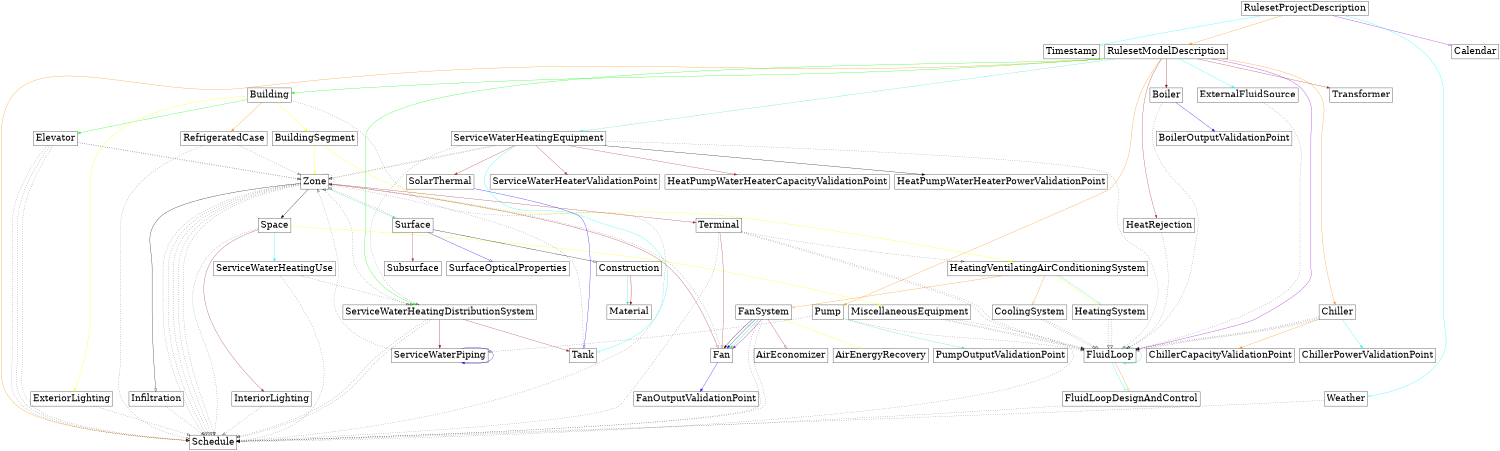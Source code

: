 digraph G {
    size="10, 10";
    ranksep="1.4";
  RulesetProjectDescription -> Timestamp [arrowhead=empty color="cyan"]
  RulesetProjectDescription[fontsize="32" shape="box" height="0.7"]
  Timestamp[fontsize="32" shape="box" height="0.7"]
  RulesetProjectDescription -> RulesetModelDescription [color="darkorange"]
  RulesetModelDescription[fontsize="32" shape="box" height="0.7"]
  RulesetProjectDescription -> Calendar [arrowhead=empty color="darkviolet"]
  Calendar[fontsize="32" shape="box" height="0.7"]
  RulesetProjectDescription -> Weather [arrowhead=empty color="cyan"]
  Weather[fontsize="32" shape="box" height="0.7"]
  RulesetModelDescription -> Transformer [color="firebrick"]
  Transformer[fontsize="32" shape="box" height="0.7"]
  RulesetModelDescription -> Building [color="green"]
  Building[fontsize="32" shape="box" height="0.7"]
  RulesetModelDescription -> Schedule [color="darkorange"]
  Schedule[fontsize="32" shape="box" height="0.7"]
  RulesetModelDescription -> FluidLoop [color="darkviolet"]
  FluidLoop[fontsize="32" shape="box" height="0.7"]
  RulesetModelDescription -> ServiceWaterHeatingDistributionSystem [color="green"]
  ServiceWaterHeatingDistributionSystem[fontsize="32" shape="box" height="0.7"]
  RulesetModelDescription -> ServiceWaterHeatingEquipment [color="turquoise"]
  ServiceWaterHeatingEquipment[fontsize="32" shape="box" height="0.7"]
  RulesetModelDescription -> Pump [color="darkorange"]
  Pump[fontsize="32" shape="box" height="0.7"]
  RulesetModelDescription -> Boiler [color="darkred"]
  Boiler[fontsize="32" shape="box" height="0.7"]
  RulesetModelDescription -> Chiller [color="darkorange"]
  Chiller[fontsize="32" shape="box" height="0.7"]
  RulesetModelDescription -> HeatRejection [color="firebrick"]
  HeatRejection[fontsize="32" shape="box" height="0.7"]
  RulesetModelDescription -> ExternalFluidSource [color="cyan"]
  ExternalFluidSource[fontsize="32" shape="box" height="0.7"]
  Building -> BuildingSegment [color="yellow"]
  BuildingSegment[fontsize="32" shape="box" height="0.7"]
  Building -> Elevator [color="green"]
  Elevator[fontsize="32" shape="box" height="0.7"]
  Building -> ExteriorLighting [color="yellow"]
  ExteriorLighting[fontsize="32" shape="box" height="0.7"]
  Building -> RefrigeratedCase [color="darkorange"]
  RefrigeratedCase[fontsize="32" shape="box" height="0.7"]
  Building -> Schedule [style=dotted arrowhead=empty] 
  BuildingSegment -> Zone [color="yellow"]
  Zone[fontsize="32" shape="box" height="0.7"]
  BuildingSegment -> HeatingVentilatingAirConditioningSystem [color="yellow"]
  HeatingVentilatingAirConditioningSystem[fontsize="32" shape="box" height="0.7"]
  Zone -> Space [color="black"]
  Space[fontsize="32" shape="box" height="0.7"]
  Zone -> Surface [color="turquoise"]
  Surface[fontsize="32" shape="box" height="0.7"]
  Zone -> Infiltration [arrowhead=empty color="black"]
  Infiltration[fontsize="32" shape="box" height="0.7"]
  Zone -> Schedule [style=dotted arrowhead=empty] 
  Zone -> Schedule [style=dotted arrowhead=empty] 
  Zone -> Schedule [style=dotted arrowhead=empty] 
  Zone -> Schedule [style=dotted arrowhead=empty] 
  Zone -> Terminal [color="brown"]
  Terminal[fontsize="32" shape="box" height="0.7"]
  Zone -> ServiceWaterHeatingDistributionSystem [style=dotted arrowhead=empty] 
  Zone -> Zone [style=dotted arrowhead=empty] 
  Zone -> Fan [arrowhead=empty color="firebrick"]
  Fan[fontsize="32" shape="box" height="0.7"]
  Zone -> Schedule [style=dotted arrowhead=empty] 
  Space -> InteriorLighting [color="brown"]
  InteriorLighting[fontsize="32" shape="box" height="0.7"]
  Space -> MiscellaneousEquipment [color="yellow"]
  MiscellaneousEquipment[fontsize="32" shape="box" height="0.7"]
  Space -> Schedule [style=dotted arrowhead=empty] 
  Space -> ServiceWaterHeatingUse [color="cyan"]
  ServiceWaterHeatingUse[fontsize="32" shape="box" height="0.7"]
  Infiltration -> Schedule [style=dotted arrowhead=empty] 
  Surface -> Subsurface [color="firebrick"]
  Subsurface[fontsize="32" shape="box" height="0.7"]
  Surface -> Zone [style=dotted arrowhead=empty] 
  Surface -> Construction [arrowhead=empty color="black"]
  Construction[fontsize="32" shape="box" height="0.7"]
  Surface -> SurfaceOpticalProperties [arrowhead=empty color="blue"]
  SurfaceOpticalProperties[fontsize="32" shape="box" height="0.7"]
  Construction -> Material [color="turquoise"]
  Material[fontsize="32" shape="box" height="0.7"]
  Construction -> Material [color="darkred"]
  InteriorLighting -> Schedule [style=dotted arrowhead=empty] 
  MiscellaneousEquipment -> Schedule [style=dotted arrowhead=empty] 
  MiscellaneousEquipment -> FluidLoop [style=dotted arrowhead=empty] 
  MiscellaneousEquipment -> FluidLoop [style=dotted arrowhead=empty] 
  Weather -> Schedule [style=dotted arrowhead=empty] 
  Elevator -> Zone [style=dotted arrowhead=empty] 
  Elevator -> Zone [style=dotted arrowhead=empty] 
  Elevator -> Schedule [style=dotted arrowhead=empty] 
  Elevator -> Schedule [style=dotted arrowhead=empty] 
  Elevator -> Schedule [style=dotted arrowhead=empty] 
  HeatingVentilatingAirConditioningSystem -> FanSystem [arrowhead=empty color="darkorange"]
  FanSystem[fontsize="32" shape="box" height="0.7"]
  HeatingVentilatingAirConditioningSystem -> HeatingSystem [arrowhead=empty color="yellow"]
  HeatingSystem[fontsize="32" shape="box" height="0.7"]
  HeatingVentilatingAirConditioningSystem -> CoolingSystem [arrowhead=empty color="darkorange"]
  CoolingSystem[fontsize="32" shape="box" height="0.7"]
  HeatingVentilatingAirConditioningSystem -> HeatingSystem [arrowhead=empty color="turquoise"]
  HeatingSystem -> FluidLoop [style=dotted arrowhead=empty] 
  HeatingSystem -> FluidLoop [style=dotted arrowhead=empty] 
  CoolingSystem -> FluidLoop [style=dotted arrowhead=empty] 
  CoolingSystem -> FluidLoop [style=dotted arrowhead=empty] 
  FanSystem -> Fan [color="black"]
  FanSystem -> Fan [color="blue"]
  FanSystem -> Fan [color="green"]
  FanSystem -> Fan [color="darkviolet"]
  FanSystem -> AirEconomizer [arrowhead=empty color="firebrick"]
  AirEconomizer[fontsize="32" shape="box" height="0.7"]
  FanSystem -> AirEnergyRecovery [arrowhead=empty color="yellow"]
  AirEnergyRecovery[fontsize="32" shape="box" height="0.7"]
  FanSystem -> Schedule [style=dotted arrowhead=empty] 
  FanSystem -> Schedule [style=dotted arrowhead=empty] 
  Fan -> Zone [style=dotted arrowhead=empty] 
  Fan -> FanOutputValidationPoint [color="blue"]
  FanOutputValidationPoint[fontsize="32" shape="box" height="0.7"]
  Terminal -> HeatingVentilatingAirConditioningSystem [style=dotted arrowhead=empty] 
  Terminal -> FluidLoop [style=dotted arrowhead=empty] 
  Terminal -> FluidLoop [style=dotted arrowhead=empty] 
  Terminal -> Fan [arrowhead=empty color="firebrick"]
  Terminal -> Schedule [style=dotted arrowhead=empty] 
  FluidLoop -> FluidLoop [color="turquoise"]
  FluidLoop -> FluidLoopDesignAndControl [arrowhead=empty color="cyan"]
  FluidLoopDesignAndControl[fontsize="32" shape="box" height="0.7"]
  FluidLoop -> FluidLoopDesignAndControl [arrowhead=empty color="darkorange"]
  FluidLoopDesignAndControl -> Schedule [style=dotted arrowhead=empty] 
  Pump -> FluidLoop [style=dotted arrowhead=empty] 
  Pump -> ServiceWaterPiping [style=dotted arrowhead=empty] 
  ServiceWaterPiping[fontsize="32" shape="box" height="0.7"]
  Pump -> PumpOutputValidationPoint [color="turquoise"]
  PumpOutputValidationPoint[fontsize="32" shape="box" height="0.7"]
  Boiler -> FluidLoop [style=dotted arrowhead=empty] 
  Boiler -> BoilerOutputValidationPoint [color="blue"]
  BoilerOutputValidationPoint[fontsize="32" shape="box" height="0.7"]
  Chiller -> FluidLoop [style=dotted arrowhead=empty] 
  Chiller -> FluidLoop [style=dotted arrowhead=empty] 
  Chiller -> ChillerCapacityValidationPoint [color="darkorange"]
  ChillerCapacityValidationPoint[fontsize="32" shape="box" height="0.7"]
  Chiller -> ChillerPowerValidationPoint [color="cyan"]
  ChillerPowerValidationPoint[fontsize="32" shape="box" height="0.7"]
  Chiller -> FluidLoop [style=dotted arrowhead=empty] 
  HeatRejection -> FluidLoop [style=dotted arrowhead=empty] 
  ExternalFluidSource -> FluidLoop [style=dotted arrowhead=empty] 
  ServiceWaterHeatingDistributionSystem -> Tank [color="brown"]
  Tank[fontsize="32" shape="box" height="0.7"]
  ServiceWaterHeatingDistributionSystem -> ServiceWaterPiping [color="darkred"]
  ServiceWaterHeatingDistributionSystem -> Schedule [style=dotted arrowhead=empty] 
  ServiceWaterHeatingDistributionSystem -> Schedule [style=dotted arrowhead=empty] 
  ServiceWaterPiping -> Zone [style=dotted arrowhead=empty] 
  ServiceWaterPiping -> ServiceWaterPiping [color="blue"]
  SolarThermal -> Tank [arrowhead=empty color="blue"]
  SolarThermal[fontsize="32" shape="box" height="0.7"]
  ServiceWaterHeatingEquipment -> ServiceWaterHeatingDistributionSystem [style=dotted arrowhead=empty] 
  ServiceWaterHeatingEquipment -> ServiceWaterHeaterValidationPoint [color="brown"]
  ServiceWaterHeaterValidationPoint[fontsize="32" shape="box" height="0.7"]
  ServiceWaterHeatingEquipment -> Zone [style=dotted arrowhead=empty] 
  ServiceWaterHeatingEquipment -> Zone [style=dotted arrowhead=empty] 
  ServiceWaterHeatingEquipment -> HeatPumpWaterHeaterCapacityValidationPoint [color="brown"]
  HeatPumpWaterHeaterCapacityValidationPoint[fontsize="32" shape="box" height="0.7"]
  ServiceWaterHeatingEquipment -> HeatPumpWaterHeaterPowerValidationPoint [color="black"]
  HeatPumpWaterHeaterPowerValidationPoint[fontsize="32" shape="box" height="0.7"]
  ServiceWaterHeatingEquipment -> Tank [arrowhead=empty color="cyan"]
  ServiceWaterHeatingEquipment -> SolarThermal [color="firebrick"]
  ServiceWaterHeatingEquipment -> FluidLoop [style=dotted arrowhead=empty] 
  Tank -> Zone [style=dotted arrowhead=empty] 
  ServiceWaterHeatingUse -> ServiceWaterHeatingDistributionSystem [style=dotted arrowhead=empty] 
  ServiceWaterHeatingUse -> Schedule [style=dotted arrowhead=empty] 
  ExteriorLighting -> Schedule [style=dotted arrowhead=empty] 
  RefrigeratedCase -> Schedule [style=dotted arrowhead=empty] 
  RefrigeratedCase -> Zone [style=dotted arrowhead=empty] 
}
